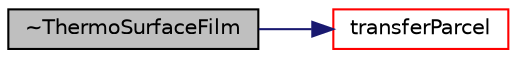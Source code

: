 digraph "~ThermoSurfaceFilm"
{
  bgcolor="transparent";
  edge [fontname="Helvetica",fontsize="10",labelfontname="Helvetica",labelfontsize="10"];
  node [fontname="Helvetica",fontsize="10",shape=record];
  rankdir="LR";
  Node15 [label="~ThermoSurfaceFilm",height=0.2,width=0.4,color="black", fillcolor="grey75", style="filled", fontcolor="black"];
  Node15 -> Node16 [color="midnightblue",fontsize="10",style="solid",fontname="Helvetica"];
  Node16 [label="transferParcel",height=0.2,width=0.4,color="red",URL="$a25505.html#af3f1c3e45a0819d21913ec81e6de7525",tooltip="Transfer parcel from cloud to surface film. "];
}
